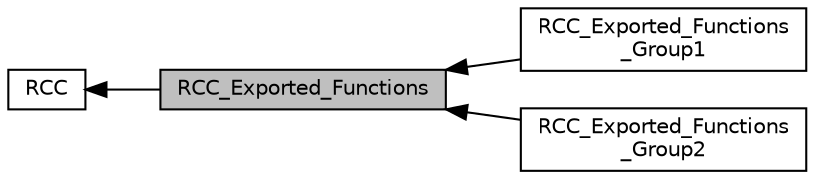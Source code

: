 digraph "RCC_Exported_Functions"
{
  edge [fontname="Helvetica",fontsize="10",labelfontname="Helvetica",labelfontsize="10"];
  node [fontname="Helvetica",fontsize="10",shape=box];
  rankdir=LR;
  Node2 [label="RCC",height=0.2,width=0.4,color="black", fillcolor="white", style="filled",URL="$group__RCC.html",tooltip="RCC HAL module driver."];
  Node1 [label="RCC_Exported_Functions",height=0.2,width=0.4,color="black", fillcolor="grey75", style="filled", fontcolor="black",tooltip=" "];
  Node3 [label="RCC_Exported_Functions\l_Group1",height=0.2,width=0.4,color="black", fillcolor="white", style="filled",URL="$group__RCC__Exported__Functions__Group1.html",tooltip=" "];
  Node4 [label="RCC_Exported_Functions\l_Group2",height=0.2,width=0.4,color="black", fillcolor="white", style="filled",URL="$group__RCC__Exported__Functions__Group2.html",tooltip=" "];
  Node2->Node1 [shape=plaintext, dir="back", style="solid"];
  Node1->Node3 [shape=plaintext, dir="back", style="solid"];
  Node1->Node4 [shape=plaintext, dir="back", style="solid"];
}
